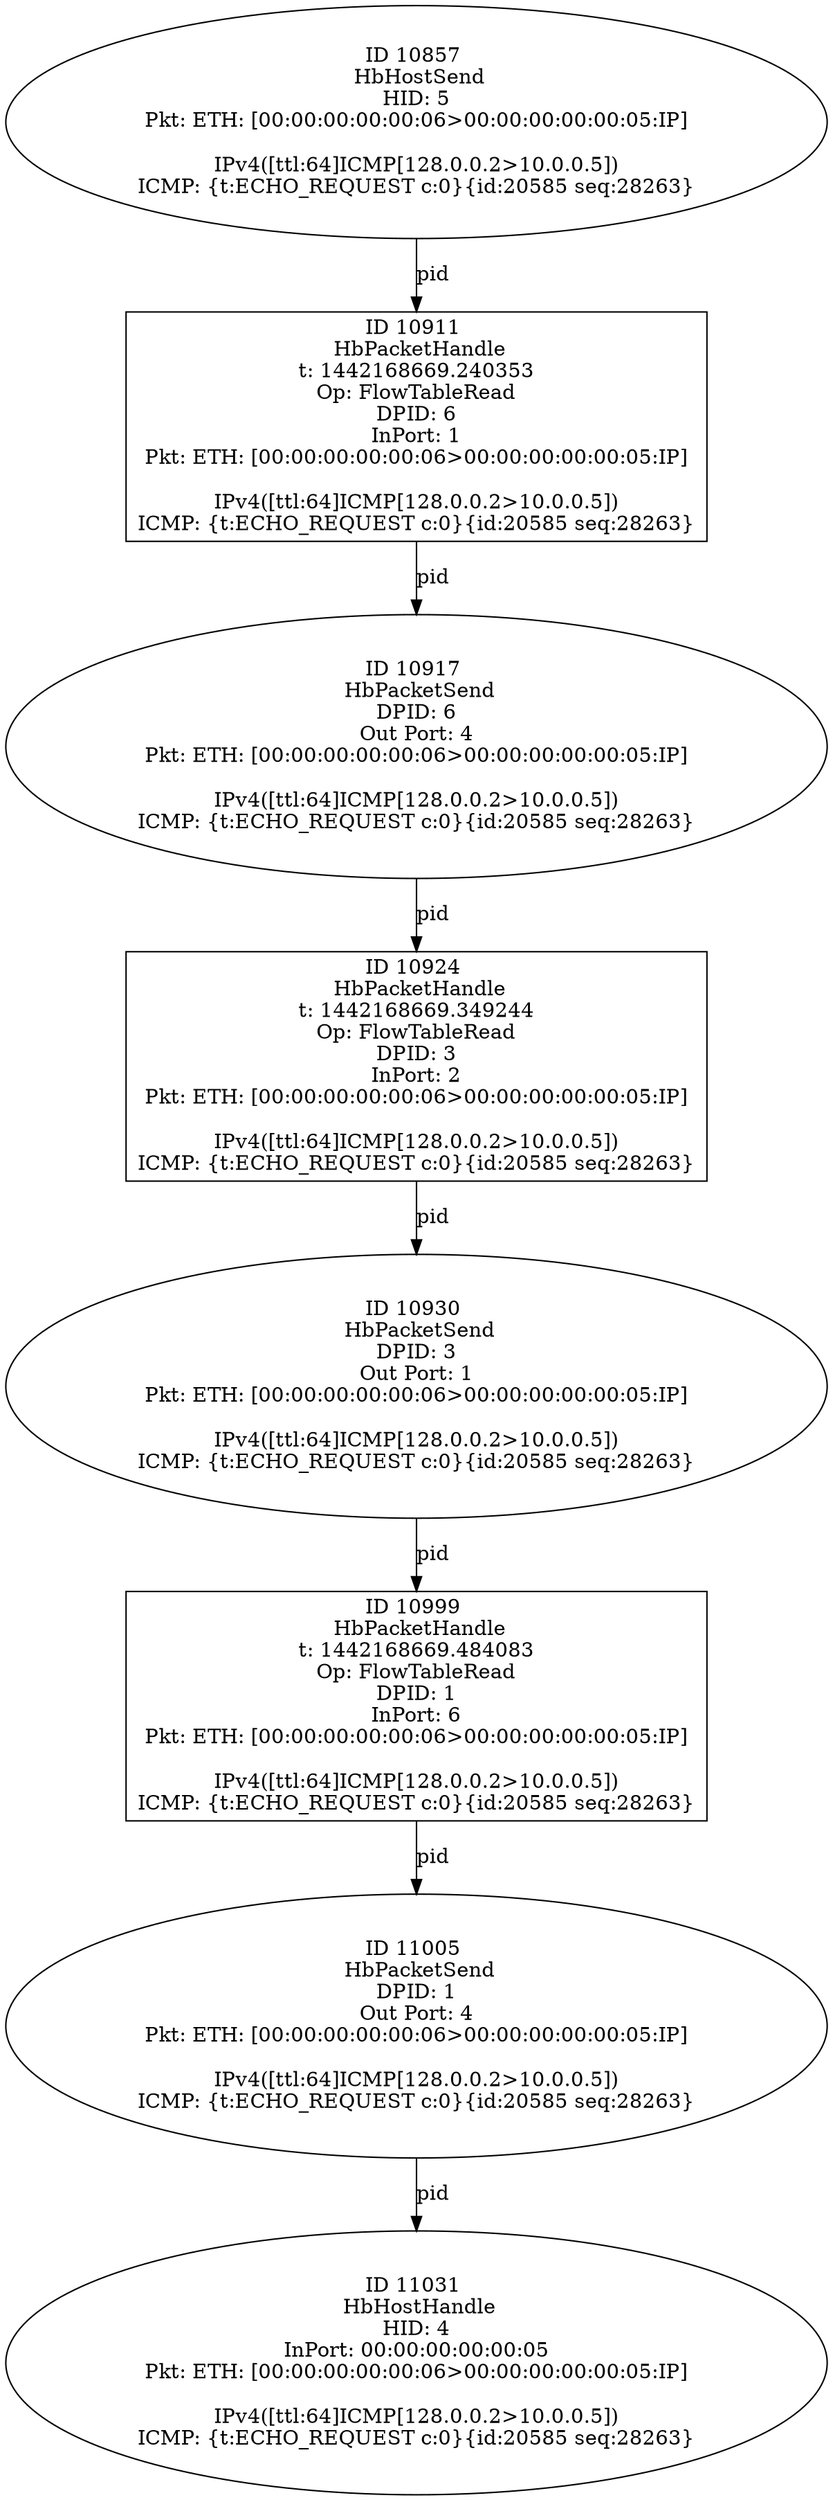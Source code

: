 strict digraph G {
10917 [shape=oval, event=<hb_events.HbPacketSend object at 0x10c7d5950>, label="ID 10917 
 HbPacketSend
DPID: 6
Out Port: 4
Pkt: ETH: [00:00:00:00:00:06>00:00:00:00:00:05:IP]

IPv4([ttl:64]ICMP[128.0.0.2>10.0.0.5])
ICMP: {t:ECHO_REQUEST c:0}{id:20585 seq:28263}"];
10857 [shape=oval, event=<hb_events.HbHostSend object at 0x10c7af990>, label="ID 10857 
 HbHostSend
HID: 5
Pkt: ETH: [00:00:00:00:00:06>00:00:00:00:00:05:IP]

IPv4([ttl:64]ICMP[128.0.0.2>10.0.0.5])
ICMP: {t:ECHO_REQUEST c:0}{id:20585 seq:28263}"];
11031 [shape=oval, event=<hb_events.HbHostHandle object at 0x10c8435d0>, label="ID 11031 
 HbHostHandle
HID: 4
InPort: 00:00:00:00:00:05
Pkt: ETH: [00:00:00:00:00:06>00:00:00:00:00:05:IP]

IPv4([ttl:64]ICMP[128.0.0.2>10.0.0.5])
ICMP: {t:ECHO_REQUEST c:0}{id:20585 seq:28263}"];
10924 [shape=box, event=<hb_events.HbPacketHandle object at 0x10c7e7050>, label="ID 10924 
 HbPacketHandle
t: 1442168669.349244
Op: FlowTableRead
DPID: 3
InPort: 2
Pkt: ETH: [00:00:00:00:00:06>00:00:00:00:00:05:IP]

IPv4([ttl:64]ICMP[128.0.0.2>10.0.0.5])
ICMP: {t:ECHO_REQUEST c:0}{id:20585 seq:28263}"];
10930 [shape=oval, event=<hb_events.HbPacketSend object at 0x10c7eb410>, label="ID 10930 
 HbPacketSend
DPID: 3
Out Port: 1
Pkt: ETH: [00:00:00:00:00:06>00:00:00:00:00:05:IP]

IPv4([ttl:64]ICMP[128.0.0.2>10.0.0.5])
ICMP: {t:ECHO_REQUEST c:0}{id:20585 seq:28263}"];
10999 [shape=box, event=<hb_events.HbPacketHandle object at 0x10c821d50>, label="ID 10999 
 HbPacketHandle
t: 1442168669.484083
Op: FlowTableRead
DPID: 1
InPort: 6
Pkt: ETH: [00:00:00:00:00:06>00:00:00:00:00:05:IP]

IPv4([ttl:64]ICMP[128.0.0.2>10.0.0.5])
ICMP: {t:ECHO_REQUEST c:0}{id:20585 seq:28263}"];
11005 [shape=oval, event=<hb_events.HbPacketSend object at 0x10c827190>, label="ID 11005 
 HbPacketSend
DPID: 1
Out Port: 4
Pkt: ETH: [00:00:00:00:00:06>00:00:00:00:00:05:IP]

IPv4([ttl:64]ICMP[128.0.0.2>10.0.0.5])
ICMP: {t:ECHO_REQUEST c:0}{id:20585 seq:28263}"];
10911 [shape=box, event=<hb_events.HbPacketHandle object at 0x10c7d5510>, label="ID 10911 
 HbPacketHandle
t: 1442168669.240353
Op: FlowTableRead
DPID: 6
InPort: 1
Pkt: ETH: [00:00:00:00:00:06>00:00:00:00:00:05:IP]

IPv4([ttl:64]ICMP[128.0.0.2>10.0.0.5])
ICMP: {t:ECHO_REQUEST c:0}{id:20585 seq:28263}"];
10917 -> 10924  [rel=pid, label=pid];
10857 -> 10911  [rel=pid, label=pid];
10924 -> 10930  [rel=pid, label=pid];
10930 -> 10999  [rel=pid, label=pid];
10999 -> 11005  [rel=pid, label=pid];
11005 -> 11031  [rel=pid, label=pid];
10911 -> 10917  [rel=pid, label=pid];
}
